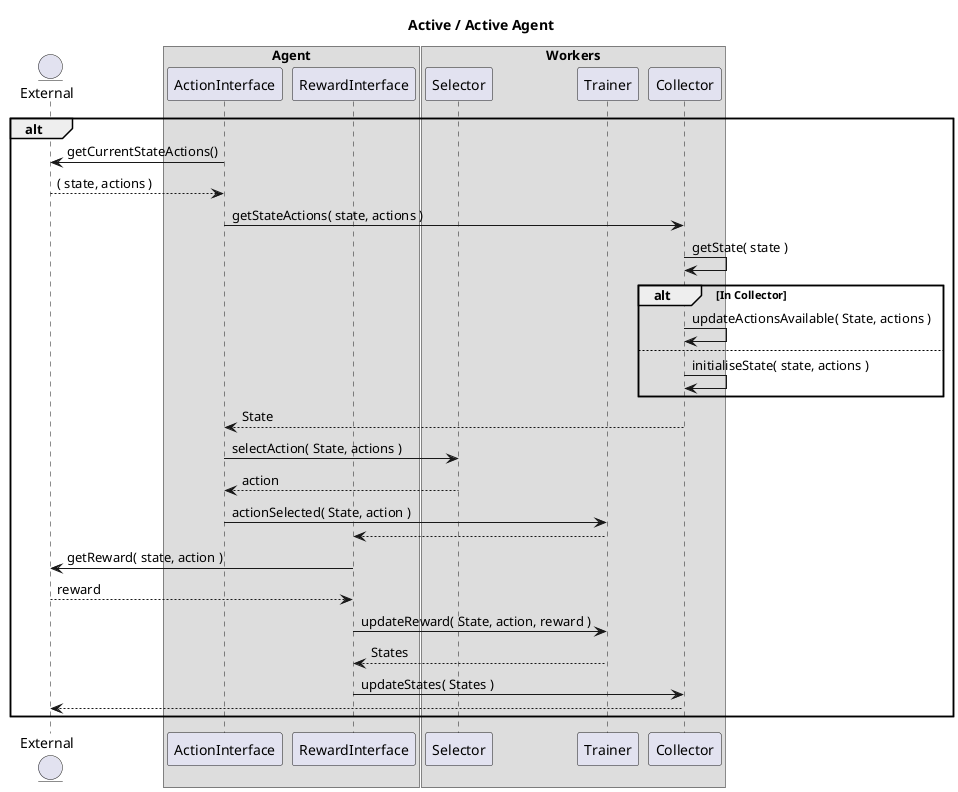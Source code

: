 @startuml

title Active / Active Agent 

entity External

box "Agent"
  participant ActionInterface 
  participant RewardInterface 
end box

box "Workers"
  participant Selector 
  participant Trainer
  participant Collector
end box

alt 
  External          <- ActionInterface : getCurrentStateActions()
  External         --> ActionInterface : ( state, actions )
  ActionInterface   -> Collector : getStateActions( state, actions )
  Collector         -> Collector : getState( state )

  alt In Collector
    Collector   -> Collector : updateActionsAvailable( State, actions )
  else
    Collector   -> Collector : initialiseState( state, actions )
  end

  ActionInterface    <-- Collector : State
  ActionInterface     -> Selector  : selectAction( State, actions )
  ActionInterface    <-- Selector  : action
  ActionInterface     -> Trainer   : actionSelected( State, action )
  RewardInterface    <-- Trainer
  External            <- RewardInterface : getReward( state, action )
  External           --> RewardInterface : reward
  RewardInterface     -> Trainer   : updateReward( State, action, reward )
  RewardInterface    <-- Trainer   : States
  RewardInterface     -> Collector : updateStates( States )
  External           <-- Collector 
end

@enduml